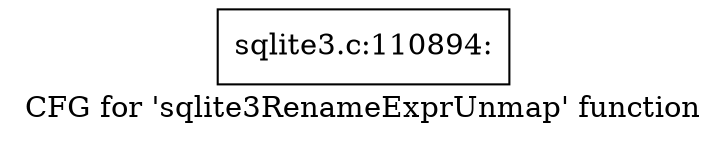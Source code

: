 digraph "CFG for 'sqlite3RenameExprUnmap' function" {
	label="CFG for 'sqlite3RenameExprUnmap' function";

	Node0x55c0f90eb8b0 [shape=record,label="{sqlite3.c:110894:}"];
}
